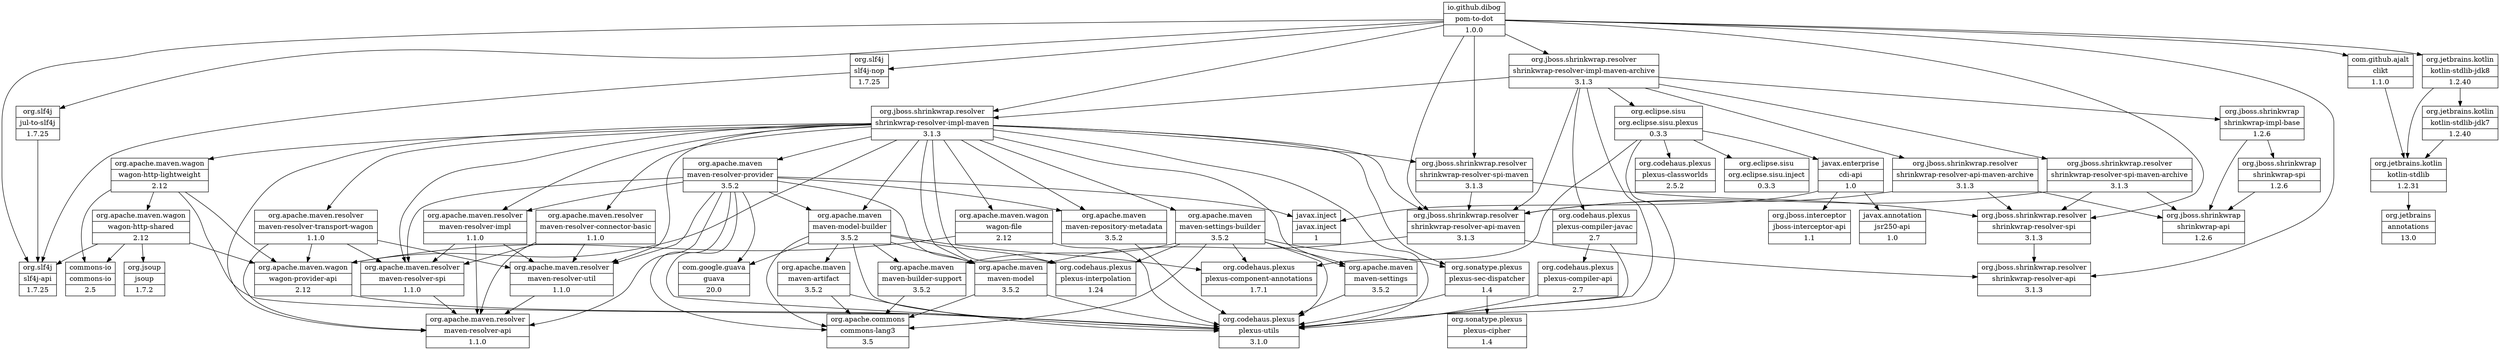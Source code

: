 digraph pom {
  "io.github.dibog:pom-to-dot:jar:1.0.0" [shape=record, label="{ io.github.dibog | pom-to-dot | 1.0.0 }" ]
  "org.slf4j:slf4j-api:jar:1.7.25" [shape=record, label="{ org.slf4j | slf4j-api | 1.7.25 }" ]
  "org.slf4j:jul-to-slf4j:jar:1.7.25" [shape=record, label="{ org.slf4j | jul-to-slf4j | 1.7.25 }" ]
  "org.slf4j:slf4j-nop:jar:1.7.25" [shape=record, label="{ org.slf4j | slf4j-nop | 1.7.25 }" ]
  "com.github.ajalt:clikt:jar:1.1.0" [shape=record, label="{ com.github.ajalt | clikt | 1.1.0 }" ]
  "org.jetbrains.kotlin:kotlin-stdlib:jar:1.2.31" [shape=record, label="{ org.jetbrains.kotlin | kotlin-stdlib | 1.2.31 }" ]
  "org.jetbrains:annotations:jar:13.0" [shape=record, label="{ org.jetbrains | annotations | 13.0 }" ]
  "org.jboss.shrinkwrap.resolver:shrinkwrap-resolver-api:jar:3.1.3" [shape=record, label="{ org.jboss.shrinkwrap.resolver | shrinkwrap-resolver-api | 3.1.3 }" ]
  "org.jboss.shrinkwrap.resolver:shrinkwrap-resolver-spi:jar:3.1.3" [shape=record, label="{ org.jboss.shrinkwrap.resolver | shrinkwrap-resolver-spi | 3.1.3 }" ]
  "org.jboss.shrinkwrap.resolver:shrinkwrap-resolver-api-maven:jar:3.1.3" [shape=record, label="{ org.jboss.shrinkwrap.resolver | shrinkwrap-resolver-api-maven | 3.1.3 }" ]
  "org.apache.maven:maven-model:jar:3.5.2" [shape=record, label="{ org.apache.maven | maven-model | 3.5.2 }" ]
  "org.codehaus.plexus:plexus-utils:jar:3.1.0" [shape=record, label="{ org.codehaus.plexus | plexus-utils | 3.1.0 }" ]
  "org.apache.commons:commons-lang3:jar:3.5" [shape=record, label="{ org.apache.commons | commons-lang3 | 3.5 }" ]
  "org.jboss.shrinkwrap.resolver:shrinkwrap-resolver-spi-maven:jar:3.1.3" [shape=record, label="{ org.jboss.shrinkwrap.resolver | shrinkwrap-resolver-spi-maven | 3.1.3 }" ]
  "org.jboss.shrinkwrap.resolver:shrinkwrap-resolver-impl-maven:jar:3.1.3" [shape=record, label="{ org.jboss.shrinkwrap.resolver | shrinkwrap-resolver-impl-maven | 3.1.3 }" ]
  "org.apache.maven:maven-resolver-provider:jar:3.5.2" [shape=record, label="{ org.apache.maven | maven-resolver-provider | 3.5.2 }" ]
  "org.apache.maven:maven-model-builder:jar:3.5.2" [shape=record, label="{ org.apache.maven | maven-model-builder | 3.5.2 }" ]
  "org.codehaus.plexus:plexus-interpolation:jar:1.24" [shape=record, label="{ org.codehaus.plexus | plexus-interpolation | 1.24 }" ]
  "org.codehaus.plexus:plexus-component-annotations:jar:1.7.1" [shape=record, label="{ org.codehaus.plexus | plexus-component-annotations | 1.7.1 }" ]
  "org.apache.maven:maven-artifact:jar:3.5.2" [shape=record, label="{ org.apache.maven | maven-artifact | 3.5.2 }" ]
  "org.apache.maven:maven-builder-support:jar:3.5.2" [shape=record, label="{ org.apache.maven | maven-builder-support | 3.5.2 }" ]
  "com.google.guava:guava:jar:20.0" [shape=record, label="{ com.google.guava | guava | 20.0 }" ]
  "org.apache.maven:maven-repository-metadata:jar:3.5.2" [shape=record, label="{ org.apache.maven | maven-repository-metadata | 3.5.2 }" ]
  "org.apache.maven.resolver:maven-resolver-api:jar:1.1.0" [shape=record, label="{ org.apache.maven.resolver | maven-resolver-api | 1.1.0 }" ]
  "org.apache.maven.resolver:maven-resolver-spi:jar:1.1.0" [shape=record, label="{ org.apache.maven.resolver | maven-resolver-spi | 1.1.0 }" ]
  "org.apache.maven.resolver:maven-resolver-util:jar:1.1.0" [shape=record, label="{ org.apache.maven.resolver | maven-resolver-util | 1.1.0 }" ]
  "org.apache.maven.resolver:maven-resolver-impl:jar:1.1.0" [shape=record, label="{ org.apache.maven.resolver | maven-resolver-impl | 1.1.0 }" ]
  "javax.inject:javax.inject:jar:1" [shape=record, label="{ javax.inject | javax.inject | 1 }" ]
  "org.apache.maven:maven-settings:jar:3.5.2" [shape=record, label="{ org.apache.maven | maven-settings | 3.5.2 }" ]
  "org.apache.maven:maven-settings-builder:jar:3.5.2" [shape=record, label="{ org.apache.maven | maven-settings-builder | 3.5.2 }" ]
  "org.sonatype.plexus:plexus-sec-dispatcher:jar:1.4" [shape=record, label="{ org.sonatype.plexus | plexus-sec-dispatcher | 1.4 }" ]
  "org.sonatype.plexus:plexus-cipher:jar:1.4" [shape=record, label="{ org.sonatype.plexus | plexus-cipher | 1.4 }" ]
  "org.apache.maven.resolver:maven-resolver-connector-basic:jar:1.1.0" [shape=record, label="{ org.apache.maven.resolver | maven-resolver-connector-basic | 1.1.0 }" ]
  "org.apache.maven.resolver:maven-resolver-transport-wagon:jar:1.1.0" [shape=record, label="{ org.apache.maven.resolver | maven-resolver-transport-wagon | 1.1.0 }" ]
  "org.apache.maven.wagon:wagon-provider-api:jar:2.12" [shape=record, label="{ org.apache.maven.wagon | wagon-provider-api | 2.12 }" ]
  "org.apache.maven.wagon:wagon-file:jar:2.12" [shape=record, label="{ org.apache.maven.wagon | wagon-file | 2.12 }" ]
  "org.apache.maven.wagon:wagon-http-lightweight:jar:2.12" [shape=record, label="{ org.apache.maven.wagon | wagon-http-lightweight | 2.12 }" ]
  "org.apache.maven.wagon:wagon-http-shared:jar:2.12" [shape=record, label="{ org.apache.maven.wagon | wagon-http-shared | 2.12 }" ]
  "org.jsoup:jsoup:jar:1.7.2" [shape=record, label="{ org.jsoup | jsoup | 1.7.2 }" ]
  "commons-io:commons-io:jar:2.5" [shape=record, label="{ commons-io | commons-io | 2.5 }" ]
  "org.jboss.shrinkwrap.resolver:shrinkwrap-resolver-impl-maven-archive:jar:3.1.3" [shape=record, label="{ org.jboss.shrinkwrap.resolver | shrinkwrap-resolver-impl-maven-archive | 3.1.3 }" ]
  "org.jboss.shrinkwrap:shrinkwrap-impl-base:jar:1.2.6" [shape=record, label="{ org.jboss.shrinkwrap | shrinkwrap-impl-base | 1.2.6 }" ]
  "org.jboss.shrinkwrap:shrinkwrap-api:jar:1.2.6" [shape=record, label="{ org.jboss.shrinkwrap | shrinkwrap-api | 1.2.6 }" ]
  "org.jboss.shrinkwrap:shrinkwrap-spi:jar:1.2.6" [shape=record, label="{ org.jboss.shrinkwrap | shrinkwrap-spi | 1.2.6 }" ]
  "org.jboss.shrinkwrap.resolver:shrinkwrap-resolver-api-maven-archive:jar:3.1.3" [shape=record, label="{ org.jboss.shrinkwrap.resolver | shrinkwrap-resolver-api-maven-archive | 3.1.3 }" ]
  "org.jboss.shrinkwrap.resolver:shrinkwrap-resolver-spi-maven-archive:jar:3.1.3" [shape=record, label="{ org.jboss.shrinkwrap.resolver | shrinkwrap-resolver-spi-maven-archive | 3.1.3 }" ]
  "org.eclipse.sisu:org.eclipse.sisu.plexus:jar:0.3.3" [shape=record, label="{ org.eclipse.sisu | org.eclipse.sisu.plexus | 0.3.3 }" ]
  "javax.enterprise:cdi-api:jar:1.0" [shape=record, label="{ javax.enterprise | cdi-api | 1.0 }" ]
  "org.jboss.interceptor:jboss-interceptor-api:jar:1.1" [shape=record, label="{ org.jboss.interceptor | jboss-interceptor-api | 1.1 }" ]
  "javax.annotation:jsr250-api:jar:1.0" [shape=record, label="{ javax.annotation | jsr250-api | 1.0 }" ]
  "org.eclipse.sisu:org.eclipse.sisu.inject:jar:0.3.3" [shape=record, label="{ org.eclipse.sisu | org.eclipse.sisu.inject | 0.3.3 }" ]
  "org.codehaus.plexus:plexus-classworlds:jar:2.5.2" [shape=record, label="{ org.codehaus.plexus | plexus-classworlds | 2.5.2 }" ]
  "org.codehaus.plexus:plexus-compiler-javac:jar:2.7" [shape=record, label="{ org.codehaus.plexus | plexus-compiler-javac | 2.7 }" ]
  "org.codehaus.plexus:plexus-compiler-api:jar:2.7" [shape=record, label="{ org.codehaus.plexus | plexus-compiler-api | 2.7 }" ]
  "org.jetbrains.kotlin:kotlin-stdlib-jdk8:jar:1.2.40" [shape=record, label="{ org.jetbrains.kotlin | kotlin-stdlib-jdk8 | 1.2.40 }" ]
  "org.jetbrains.kotlin:kotlin-stdlib-jdk7:jar:1.2.40" [shape=record, label="{ org.jetbrains.kotlin | kotlin-stdlib-jdk7 | 1.2.40 }" ]
  "io.github.dibog:pom-to-dot:jar:1.0.0" -> "org.slf4j:slf4j-api:jar:1.7.25"
  "io.github.dibog:pom-to-dot:jar:1.0.0" -> "org.slf4j:jul-to-slf4j:jar:1.7.25"
  "io.github.dibog:pom-to-dot:jar:1.0.0" -> "org.slf4j:slf4j-nop:jar:1.7.25"
  "io.github.dibog:pom-to-dot:jar:1.0.0" -> "com.github.ajalt:clikt:jar:1.1.0"
  "io.github.dibog:pom-to-dot:jar:1.0.0" -> "org.jboss.shrinkwrap.resolver:shrinkwrap-resolver-api:jar:3.1.3"
  "io.github.dibog:pom-to-dot:jar:1.0.0" -> "org.jboss.shrinkwrap.resolver:shrinkwrap-resolver-spi:jar:3.1.3"
  "io.github.dibog:pom-to-dot:jar:1.0.0" -> "org.jboss.shrinkwrap.resolver:shrinkwrap-resolver-api-maven:jar:3.1.3"
  "io.github.dibog:pom-to-dot:jar:1.0.0" -> "org.jboss.shrinkwrap.resolver:shrinkwrap-resolver-spi-maven:jar:3.1.3"
  "io.github.dibog:pom-to-dot:jar:1.0.0" -> "org.jboss.shrinkwrap.resolver:shrinkwrap-resolver-impl-maven:jar:3.1.3"
  "io.github.dibog:pom-to-dot:jar:1.0.0" -> "org.jboss.shrinkwrap.resolver:shrinkwrap-resolver-impl-maven-archive:jar:3.1.3"
  "io.github.dibog:pom-to-dot:jar:1.0.0" -> "org.jetbrains.kotlin:kotlin-stdlib-jdk8:jar:1.2.40"
  "org.slf4j:jul-to-slf4j:jar:1.7.25" -> "org.slf4j:slf4j-api:jar:1.7.25"
  "org.slf4j:slf4j-nop:jar:1.7.25" -> "org.slf4j:slf4j-api:jar:1.7.25"
  "com.github.ajalt:clikt:jar:1.1.0" -> "org.jetbrains.kotlin:kotlin-stdlib:jar:1.2.31"
  "org.jetbrains.kotlin:kotlin-stdlib:jar:1.2.31" -> "org.jetbrains:annotations:jar:13.0"
  "org.jboss.shrinkwrap.resolver:shrinkwrap-resolver-spi:jar:3.1.3" -> "org.jboss.shrinkwrap.resolver:shrinkwrap-resolver-api:jar:3.1.3"
  "org.jboss.shrinkwrap.resolver:shrinkwrap-resolver-api-maven:jar:3.1.3" -> "org.jboss.shrinkwrap.resolver:shrinkwrap-resolver-api:jar:3.1.3"
  "org.jboss.shrinkwrap.resolver:shrinkwrap-resolver-api-maven:jar:3.1.3" -> "org.apache.maven:maven-model:jar:3.5.2"
  "org.apache.maven:maven-model:jar:3.5.2" -> "org.codehaus.plexus:plexus-utils:jar:3.1.0"
  "org.apache.maven:maven-model:jar:3.5.2" -> "org.apache.commons:commons-lang3:jar:3.5"
  "org.jboss.shrinkwrap.resolver:shrinkwrap-resolver-spi-maven:jar:3.1.3" -> "org.jboss.shrinkwrap.resolver:shrinkwrap-resolver-api-maven:jar:3.1.3"
  "org.jboss.shrinkwrap.resolver:shrinkwrap-resolver-spi-maven:jar:3.1.3" -> "org.jboss.shrinkwrap.resolver:shrinkwrap-resolver-spi:jar:3.1.3"
  "org.jboss.shrinkwrap.resolver:shrinkwrap-resolver-impl-maven:jar:3.1.3" -> "org.jboss.shrinkwrap.resolver:shrinkwrap-resolver-api-maven:jar:3.1.3"
  "org.jboss.shrinkwrap.resolver:shrinkwrap-resolver-impl-maven:jar:3.1.3" -> "org.jboss.shrinkwrap.resolver:shrinkwrap-resolver-spi-maven:jar:3.1.3"
  "org.jboss.shrinkwrap.resolver:shrinkwrap-resolver-impl-maven:jar:3.1.3" -> "org.apache.maven:maven-resolver-provider:jar:3.5.2"
  "org.jboss.shrinkwrap.resolver:shrinkwrap-resolver-impl-maven:jar:3.1.3" -> "org.apache.maven:maven-model:jar:3.5.2"
  "org.jboss.shrinkwrap.resolver:shrinkwrap-resolver-impl-maven:jar:3.1.3" -> "org.apache.maven:maven-model-builder:jar:3.5.2"
  "org.jboss.shrinkwrap.resolver:shrinkwrap-resolver-impl-maven:jar:3.1.3" -> "org.apache.maven:maven-repository-metadata:jar:3.5.2"
  "org.jboss.shrinkwrap.resolver:shrinkwrap-resolver-impl-maven:jar:3.1.3" -> "org.apache.maven:maven-settings:jar:3.5.2"
  "org.jboss.shrinkwrap.resolver:shrinkwrap-resolver-impl-maven:jar:3.1.3" -> "org.apache.maven:maven-settings-builder:jar:3.5.2"
  "org.jboss.shrinkwrap.resolver:shrinkwrap-resolver-impl-maven:jar:3.1.3" -> "org.apache.maven.resolver:maven-resolver-api:jar:1.1.0"
  "org.jboss.shrinkwrap.resolver:shrinkwrap-resolver-impl-maven:jar:3.1.3" -> "org.apache.maven.resolver:maven-resolver-impl:jar:1.1.0"
  "org.jboss.shrinkwrap.resolver:shrinkwrap-resolver-impl-maven:jar:3.1.3" -> "org.apache.maven.resolver:maven-resolver-spi:jar:1.1.0"
  "org.jboss.shrinkwrap.resolver:shrinkwrap-resolver-impl-maven:jar:3.1.3" -> "org.apache.maven.resolver:maven-resolver-util:jar:1.1.0"
  "org.jboss.shrinkwrap.resolver:shrinkwrap-resolver-impl-maven:jar:3.1.3" -> "org.apache.maven.resolver:maven-resolver-connector-basic:jar:1.1.0"
  "org.jboss.shrinkwrap.resolver:shrinkwrap-resolver-impl-maven:jar:3.1.3" -> "org.apache.maven.resolver:maven-resolver-transport-wagon:jar:1.1.0"
  "org.jboss.shrinkwrap.resolver:shrinkwrap-resolver-impl-maven:jar:3.1.3" -> "org.codehaus.plexus:plexus-interpolation:jar:1.24"
  "org.jboss.shrinkwrap.resolver:shrinkwrap-resolver-impl-maven:jar:3.1.3" -> "org.codehaus.plexus:plexus-utils:jar:3.1.0"
  "org.jboss.shrinkwrap.resolver:shrinkwrap-resolver-impl-maven:jar:3.1.3" -> "org.sonatype.plexus:plexus-sec-dispatcher:jar:1.4"
  "org.jboss.shrinkwrap.resolver:shrinkwrap-resolver-impl-maven:jar:3.1.3" -> "org.apache.maven.wagon:wagon-provider-api:jar:2.12"
  "org.jboss.shrinkwrap.resolver:shrinkwrap-resolver-impl-maven:jar:3.1.3" -> "org.apache.maven.wagon:wagon-file:jar:2.12"
  "org.jboss.shrinkwrap.resolver:shrinkwrap-resolver-impl-maven:jar:3.1.3" -> "org.apache.maven.wagon:wagon-http-lightweight:jar:2.12"
  "org.apache.maven:maven-resolver-provider:jar:3.5.2" -> "org.apache.maven:maven-model:jar:3.5.2"
  "org.apache.maven:maven-resolver-provider:jar:3.5.2" -> "org.apache.maven:maven-model-builder:jar:3.5.2"
  "org.apache.maven:maven-resolver-provider:jar:3.5.2" -> "org.apache.maven:maven-repository-metadata:jar:3.5.2"
  "org.apache.maven:maven-resolver-provider:jar:3.5.2" -> "org.apache.maven.resolver:maven-resolver-api:jar:1.1.0"
  "org.apache.maven:maven-resolver-provider:jar:3.5.2" -> "org.apache.maven.resolver:maven-resolver-spi:jar:1.1.0"
  "org.apache.maven:maven-resolver-provider:jar:3.5.2" -> "org.apache.maven.resolver:maven-resolver-util:jar:1.1.0"
  "org.apache.maven:maven-resolver-provider:jar:3.5.2" -> "org.apache.maven.resolver:maven-resolver-impl:jar:1.1.0"
  "org.apache.maven:maven-resolver-provider:jar:3.5.2" -> "org.codehaus.plexus:plexus-utils:jar:3.1.0"
  "org.apache.maven:maven-resolver-provider:jar:3.5.2" -> "javax.inject:javax.inject:jar:1"
  "org.apache.maven:maven-resolver-provider:jar:3.5.2" -> "com.google.guava:guava:jar:20.0"
  "org.apache.maven:maven-resolver-provider:jar:3.5.2" -> "org.apache.commons:commons-lang3:jar:3.5"
  "org.apache.maven:maven-model-builder:jar:3.5.2" -> "org.codehaus.plexus:plexus-utils:jar:3.1.0"
  "org.apache.maven:maven-model-builder:jar:3.5.2" -> "org.codehaus.plexus:plexus-interpolation:jar:1.24"
  "org.apache.maven:maven-model-builder:jar:3.5.2" -> "org.codehaus.plexus:plexus-component-annotations:jar:1.7.1"
  "org.apache.maven:maven-model-builder:jar:3.5.2" -> "org.apache.maven:maven-model:jar:3.5.2"
  "org.apache.maven:maven-model-builder:jar:3.5.2" -> "org.apache.maven:maven-artifact:jar:3.5.2"
  "org.apache.maven:maven-model-builder:jar:3.5.2" -> "org.apache.maven:maven-builder-support:jar:3.5.2"
  "org.apache.maven:maven-model-builder:jar:3.5.2" -> "com.google.guava:guava:jar:20.0"
  "org.apache.maven:maven-model-builder:jar:3.5.2" -> "org.apache.commons:commons-lang3:jar:3.5"
  "org.apache.maven:maven-artifact:jar:3.5.2" -> "org.codehaus.plexus:plexus-utils:jar:3.1.0"
  "org.apache.maven:maven-artifact:jar:3.5.2" -> "org.apache.commons:commons-lang3:jar:3.5"
  "org.apache.maven:maven-builder-support:jar:3.5.2" -> "org.apache.commons:commons-lang3:jar:3.5"
  "org.apache.maven:maven-repository-metadata:jar:3.5.2" -> "org.codehaus.plexus:plexus-utils:jar:3.1.0"
  "org.apache.maven.resolver:maven-resolver-spi:jar:1.1.0" -> "org.apache.maven.resolver:maven-resolver-api:jar:1.1.0"
  "org.apache.maven.resolver:maven-resolver-util:jar:1.1.0" -> "org.apache.maven.resolver:maven-resolver-api:jar:1.1.0"
  "org.apache.maven.resolver:maven-resolver-impl:jar:1.1.0" -> "org.apache.maven.resolver:maven-resolver-api:jar:1.1.0"
  "org.apache.maven.resolver:maven-resolver-impl:jar:1.1.0" -> "org.apache.maven.resolver:maven-resolver-spi:jar:1.1.0"
  "org.apache.maven.resolver:maven-resolver-impl:jar:1.1.0" -> "org.apache.maven.resolver:maven-resolver-util:jar:1.1.0"
  "org.apache.maven:maven-settings:jar:3.5.2" -> "org.codehaus.plexus:plexus-utils:jar:3.1.0"
  "org.apache.maven:maven-settings-builder:jar:3.5.2" -> "org.apache.maven:maven-builder-support:jar:3.5.2"
  "org.apache.maven:maven-settings-builder:jar:3.5.2" -> "org.codehaus.plexus:plexus-utils:jar:3.1.0"
  "org.apache.maven:maven-settings-builder:jar:3.5.2" -> "org.codehaus.plexus:plexus-interpolation:jar:1.24"
  "org.apache.maven:maven-settings-builder:jar:3.5.2" -> "org.codehaus.plexus:plexus-component-annotations:jar:1.7.1"
  "org.apache.maven:maven-settings-builder:jar:3.5.2" -> "org.apache.maven:maven-settings:jar:3.5.2"
  "org.apache.maven:maven-settings-builder:jar:3.5.2" -> "org.sonatype.plexus:plexus-sec-dispatcher:jar:1.4"
  "org.apache.maven:maven-settings-builder:jar:3.5.2" -> "org.apache.commons:commons-lang3:jar:3.5"
  "org.sonatype.plexus:plexus-sec-dispatcher:jar:1.4" -> "org.codehaus.plexus:plexus-utils:jar:3.1.0"
  "org.sonatype.plexus:plexus-sec-dispatcher:jar:1.4" -> "org.sonatype.plexus:plexus-cipher:jar:1.4"
  "org.apache.maven.resolver:maven-resolver-connector-basic:jar:1.1.0" -> "org.apache.maven.resolver:maven-resolver-api:jar:1.1.0"
  "org.apache.maven.resolver:maven-resolver-connector-basic:jar:1.1.0" -> "org.apache.maven.resolver:maven-resolver-spi:jar:1.1.0"
  "org.apache.maven.resolver:maven-resolver-connector-basic:jar:1.1.0" -> "org.apache.maven.resolver:maven-resolver-util:jar:1.1.0"
  "org.apache.maven.resolver:maven-resolver-transport-wagon:jar:1.1.0" -> "org.apache.maven.resolver:maven-resolver-api:jar:1.1.0"
  "org.apache.maven.resolver:maven-resolver-transport-wagon:jar:1.1.0" -> "org.apache.maven.resolver:maven-resolver-spi:jar:1.1.0"
  "org.apache.maven.resolver:maven-resolver-transport-wagon:jar:1.1.0" -> "org.apache.maven.resolver:maven-resolver-util:jar:1.1.0"
  "org.apache.maven.resolver:maven-resolver-transport-wagon:jar:1.1.0" -> "org.apache.maven.wagon:wagon-provider-api:jar:2.12"
  "org.apache.maven.wagon:wagon-provider-api:jar:2.12" -> "org.codehaus.plexus:plexus-utils:jar:3.1.0"
  "org.apache.maven.wagon:wagon-file:jar:2.12" -> "org.codehaus.plexus:plexus-utils:jar:3.1.0"
  "org.apache.maven.wagon:wagon-file:jar:2.12" -> "org.apache.maven.wagon:wagon-provider-api:jar:2.12"
  "org.apache.maven.wagon:wagon-http-lightweight:jar:2.12" -> "org.apache.maven.wagon:wagon-http-shared:jar:2.12"
  "org.apache.maven.wagon:wagon-http-lightweight:jar:2.12" -> "org.codehaus.plexus:plexus-utils:jar:3.1.0"
  "org.apache.maven.wagon:wagon-http-lightweight:jar:2.12" -> "commons-io:commons-io:jar:2.5"
  "org.apache.maven.wagon:wagon-http-lightweight:jar:2.12" -> "org.apache.maven.wagon:wagon-provider-api:jar:2.12"
  "org.apache.maven.wagon:wagon-http-shared:jar:2.12" -> "org.jsoup:jsoup:jar:1.7.2"
  "org.apache.maven.wagon:wagon-http-shared:jar:2.12" -> "commons-io:commons-io:jar:2.5"
  "org.apache.maven.wagon:wagon-http-shared:jar:2.12" -> "org.slf4j:slf4j-api:jar:1.7.25"
  "org.apache.maven.wagon:wagon-http-shared:jar:2.12" -> "org.apache.maven.wagon:wagon-provider-api:jar:2.12"
  "org.jboss.shrinkwrap.resolver:shrinkwrap-resolver-impl-maven-archive:jar:3.1.3" -> "org.jboss.shrinkwrap:shrinkwrap-impl-base:jar:1.2.6"
  "org.jboss.shrinkwrap.resolver:shrinkwrap-resolver-impl-maven-archive:jar:3.1.3" -> "org.jboss.shrinkwrap.resolver:shrinkwrap-resolver-api-maven:jar:3.1.3"
  "org.jboss.shrinkwrap.resolver:shrinkwrap-resolver-impl-maven-archive:jar:3.1.3" -> "org.jboss.shrinkwrap.resolver:shrinkwrap-resolver-api-maven-archive:jar:3.1.3"
  "org.jboss.shrinkwrap.resolver:shrinkwrap-resolver-impl-maven-archive:jar:3.1.3" -> "org.jboss.shrinkwrap.resolver:shrinkwrap-resolver-spi-maven-archive:jar:3.1.3"
  "org.jboss.shrinkwrap.resolver:shrinkwrap-resolver-impl-maven-archive:jar:3.1.3" -> "org.jboss.shrinkwrap.resolver:shrinkwrap-resolver-impl-maven:jar:3.1.3"
  "org.jboss.shrinkwrap.resolver:shrinkwrap-resolver-impl-maven-archive:jar:3.1.3" -> "org.eclipse.sisu:org.eclipse.sisu.plexus:jar:0.3.3"
  "org.jboss.shrinkwrap.resolver:shrinkwrap-resolver-impl-maven-archive:jar:3.1.3" -> "org.codehaus.plexus:plexus-compiler-javac:jar:2.7"
  "org.jboss.shrinkwrap.resolver:shrinkwrap-resolver-impl-maven-archive:jar:3.1.3" -> "org.codehaus.plexus:plexus-utils:jar:3.1.0"
  "org.jboss.shrinkwrap:shrinkwrap-impl-base:jar:1.2.6" -> "org.jboss.shrinkwrap:shrinkwrap-api:jar:1.2.6"
  "org.jboss.shrinkwrap:shrinkwrap-impl-base:jar:1.2.6" -> "org.jboss.shrinkwrap:shrinkwrap-spi:jar:1.2.6"
  "org.jboss.shrinkwrap:shrinkwrap-spi:jar:1.2.6" -> "org.jboss.shrinkwrap:shrinkwrap-api:jar:1.2.6"
  "org.jboss.shrinkwrap.resolver:shrinkwrap-resolver-api-maven-archive:jar:3.1.3" -> "org.jboss.shrinkwrap:shrinkwrap-api:jar:1.2.6"
  "org.jboss.shrinkwrap.resolver:shrinkwrap-resolver-api-maven-archive:jar:3.1.3" -> "org.jboss.shrinkwrap.resolver:shrinkwrap-resolver-spi:jar:3.1.3"
  "org.jboss.shrinkwrap.resolver:shrinkwrap-resolver-api-maven-archive:jar:3.1.3" -> "org.jboss.shrinkwrap.resolver:shrinkwrap-resolver-api-maven:jar:3.1.3"
  "org.jboss.shrinkwrap.resolver:shrinkwrap-resolver-spi-maven-archive:jar:3.1.3" -> "org.jboss.shrinkwrap:shrinkwrap-api:jar:1.2.6"
  "org.jboss.shrinkwrap.resolver:shrinkwrap-resolver-spi-maven-archive:jar:3.1.3" -> "org.jboss.shrinkwrap.resolver:shrinkwrap-resolver-spi:jar:3.1.3"
  "org.jboss.shrinkwrap.resolver:shrinkwrap-resolver-spi-maven-archive:jar:3.1.3" -> "org.jboss.shrinkwrap.resolver:shrinkwrap-resolver-api-maven:jar:3.1.3"
  "org.eclipse.sisu:org.eclipse.sisu.plexus:jar:0.3.3" -> "javax.enterprise:cdi-api:jar:1.0"
  "org.eclipse.sisu:org.eclipse.sisu.plexus:jar:0.3.3" -> "org.eclipse.sisu:org.eclipse.sisu.inject:jar:0.3.3"
  "org.eclipse.sisu:org.eclipse.sisu.plexus:jar:0.3.3" -> "org.codehaus.plexus:plexus-component-annotations:jar:1.7.1"
  "org.eclipse.sisu:org.eclipse.sisu.plexus:jar:0.3.3" -> "org.codehaus.plexus:plexus-classworlds:jar:2.5.2"
  "org.eclipse.sisu:org.eclipse.sisu.plexus:jar:0.3.3" -> "org.codehaus.plexus:plexus-utils:jar:3.1.0"
  "javax.enterprise:cdi-api:jar:1.0" -> "org.jboss.interceptor:jboss-interceptor-api:jar:1.1"
  "javax.enterprise:cdi-api:jar:1.0" -> "javax.annotation:jsr250-api:jar:1.0"
  "javax.enterprise:cdi-api:jar:1.0" -> "javax.inject:javax.inject:jar:1"
  "org.codehaus.plexus:plexus-compiler-javac:jar:2.7" -> "org.codehaus.plexus:plexus-utils:jar:3.1.0"
  "org.codehaus.plexus:plexus-compiler-javac:jar:2.7" -> "org.codehaus.plexus:plexus-compiler-api:jar:2.7"
  "org.codehaus.plexus:plexus-compiler-api:jar:2.7" -> "org.codehaus.plexus:plexus-utils:jar:3.1.0"
  "org.jetbrains.kotlin:kotlin-stdlib-jdk8:jar:1.2.40" -> "org.jetbrains.kotlin:kotlin-stdlib:jar:1.2.31"
  "org.jetbrains.kotlin:kotlin-stdlib-jdk8:jar:1.2.40" -> "org.jetbrains.kotlin:kotlin-stdlib-jdk7:jar:1.2.40"
  "org.jetbrains.kotlin:kotlin-stdlib-jdk7:jar:1.2.40" -> "org.jetbrains.kotlin:kotlin-stdlib:jar:1.2.31"
}

